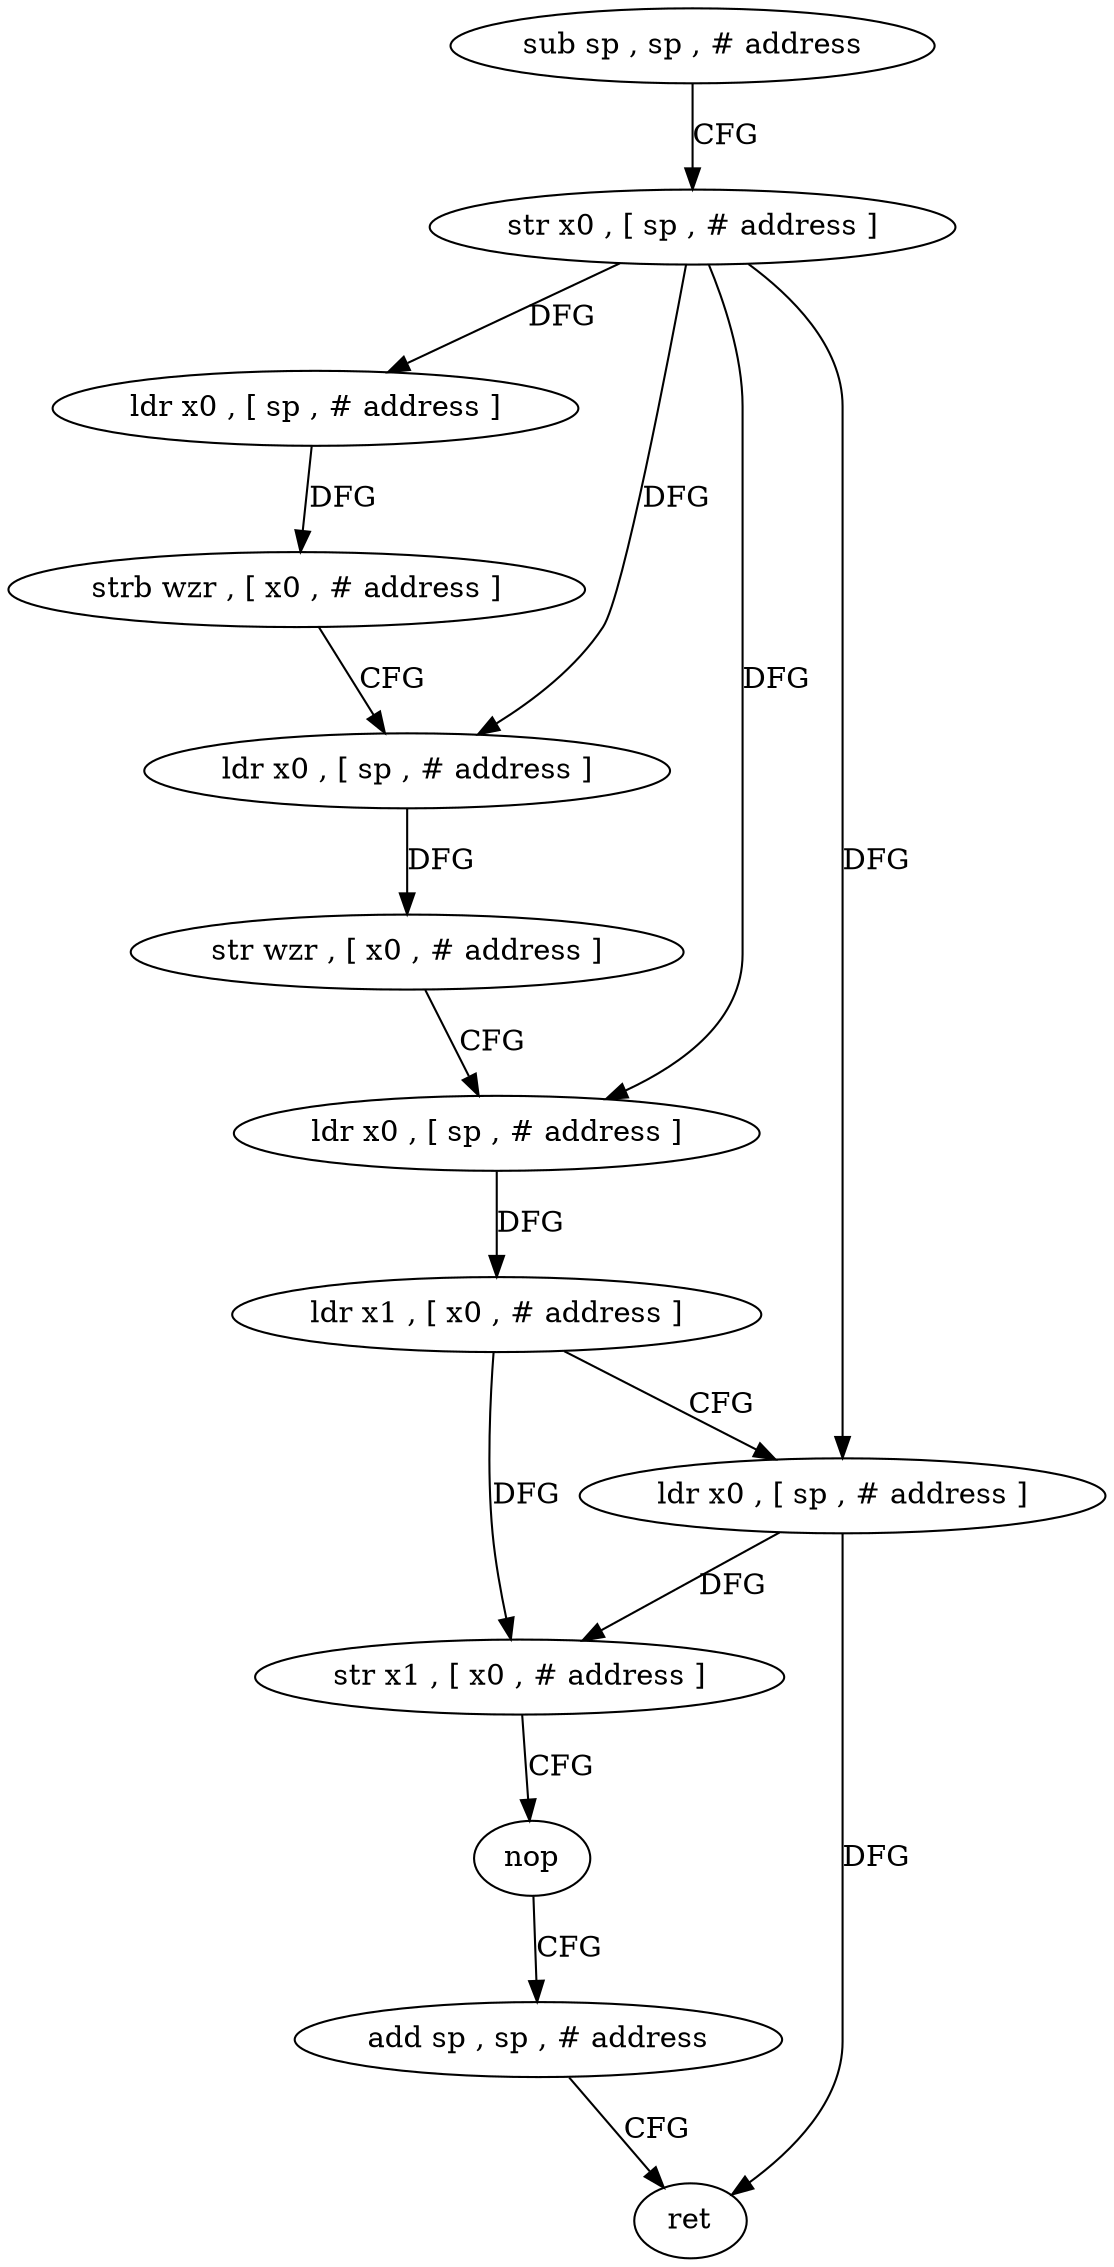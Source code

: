 digraph "func" {
"117656" [label = "sub sp , sp , # address" ]
"117660" [label = "str x0 , [ sp , # address ]" ]
"117664" [label = "ldr x0 , [ sp , # address ]" ]
"117668" [label = "strb wzr , [ x0 , # address ]" ]
"117672" [label = "ldr x0 , [ sp , # address ]" ]
"117676" [label = "str wzr , [ x0 , # address ]" ]
"117680" [label = "ldr x0 , [ sp , # address ]" ]
"117684" [label = "ldr x1 , [ x0 , # address ]" ]
"117688" [label = "ldr x0 , [ sp , # address ]" ]
"117692" [label = "str x1 , [ x0 , # address ]" ]
"117696" [label = "nop" ]
"117700" [label = "add sp , sp , # address" ]
"117704" [label = "ret" ]
"117656" -> "117660" [ label = "CFG" ]
"117660" -> "117664" [ label = "DFG" ]
"117660" -> "117672" [ label = "DFG" ]
"117660" -> "117680" [ label = "DFG" ]
"117660" -> "117688" [ label = "DFG" ]
"117664" -> "117668" [ label = "DFG" ]
"117668" -> "117672" [ label = "CFG" ]
"117672" -> "117676" [ label = "DFG" ]
"117676" -> "117680" [ label = "CFG" ]
"117680" -> "117684" [ label = "DFG" ]
"117684" -> "117688" [ label = "CFG" ]
"117684" -> "117692" [ label = "DFG" ]
"117688" -> "117692" [ label = "DFG" ]
"117688" -> "117704" [ label = "DFG" ]
"117692" -> "117696" [ label = "CFG" ]
"117696" -> "117700" [ label = "CFG" ]
"117700" -> "117704" [ label = "CFG" ]
}

